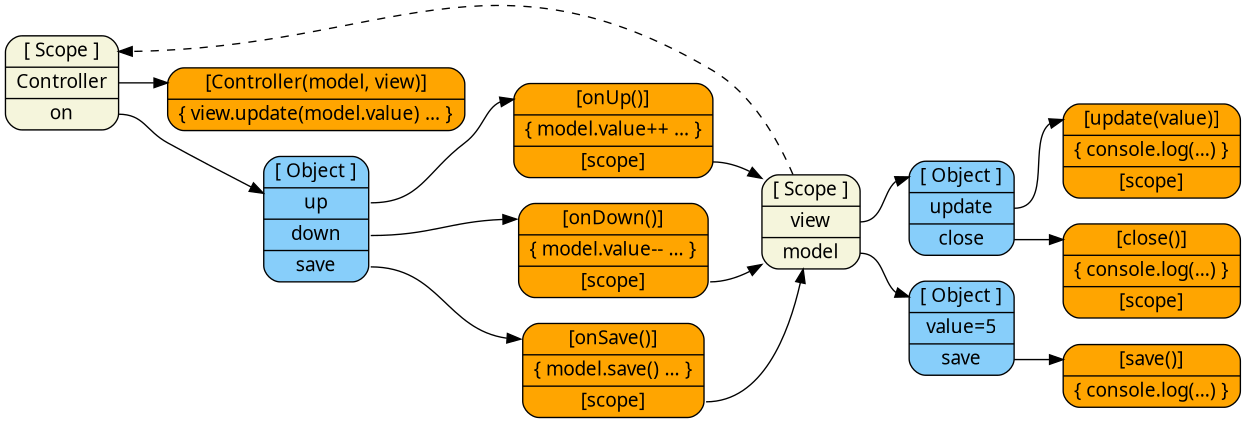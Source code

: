 digraph finite_state_machine {
  size="8.3,8"
  rankdir = "LR"
	node [fontname=Sans]

  /* Execution Contexts */
  node [shape=Mrecord, fillcolor=beige, style=filled];
  top [label="<__proto__>[ Scope ]|<Controller>Controller|<on>on"];
  closure [label="<__proto__>[ Scope ]|<view>view|<model>model"];

  /* Normal Objects */
  node [shape = Mrecord, fillcolor=lightskyblue, style=filled];
  ob_view [label="<__proto__>[ Object ]|<update>update|<close>close"]
  ob_model [label="<__proto__>[ Object ]|<value>value=5|<save>save"];
  ob_on [label="<__proto__>[ Object ]|<up>up|<down>down|<save>save"];

  /* Function Objects */
  node [shape = Mrecord, fillcolor=orange, style=filled];
  fn_update [label="<__proto__>[update(value)]|\{ console.log(…) \}|<__scope__>[scope]"]
  fn_close [label="<__proto__>[close()]|\{ console.log(…) \}|<__scope__>[scope]"]
  fn_save [label="<__proto__>[save()]|\{ console.log(…) \}"];
  fn_Controller [label="<__proto__>[Controller(model, view)]|\{ view.update(model.value) … \}"]
  fn_onUp [label="<__proto__>[onUp()]|\{ model.value++ … \}|<__scope__>[scope]"];
  fn_onDown [label="<__proto__>[onDown()]|\{ model.value-- … \}|<__scope__>[scope]"];
  fn_onSave [label="<__proto__>[onSave()]|\{ model.save() … \}|<__scope__>[scope]"];

  /* References */
  ob_view:update -> fn_update:__proto__;
  ob_view:close -> fn_close:__proto__;
  ob_model:save -> fn_save:__proto__;
  top:Controller -> fn_Controller:__proto__;
  top:on -> ob_on;
  ob_on:up -> fn_onUp:__proto__;
  ob_on:down -> fn_onDown:__proto__;
  ob_on:save -> fn_onSave:__proto__;
  fn_onUp:__scope__ -> closure;
  fn_onDown:__scope__ -> closure;
  fn_onSave:__scope__ -> closure;
  closure:view -> ob_view:__proto__;
  closure:model -> ob_model:__proto__;

  /* Inheritance Chains */
  edge [style=dashed]
  closure -> top:__proto__;
}
